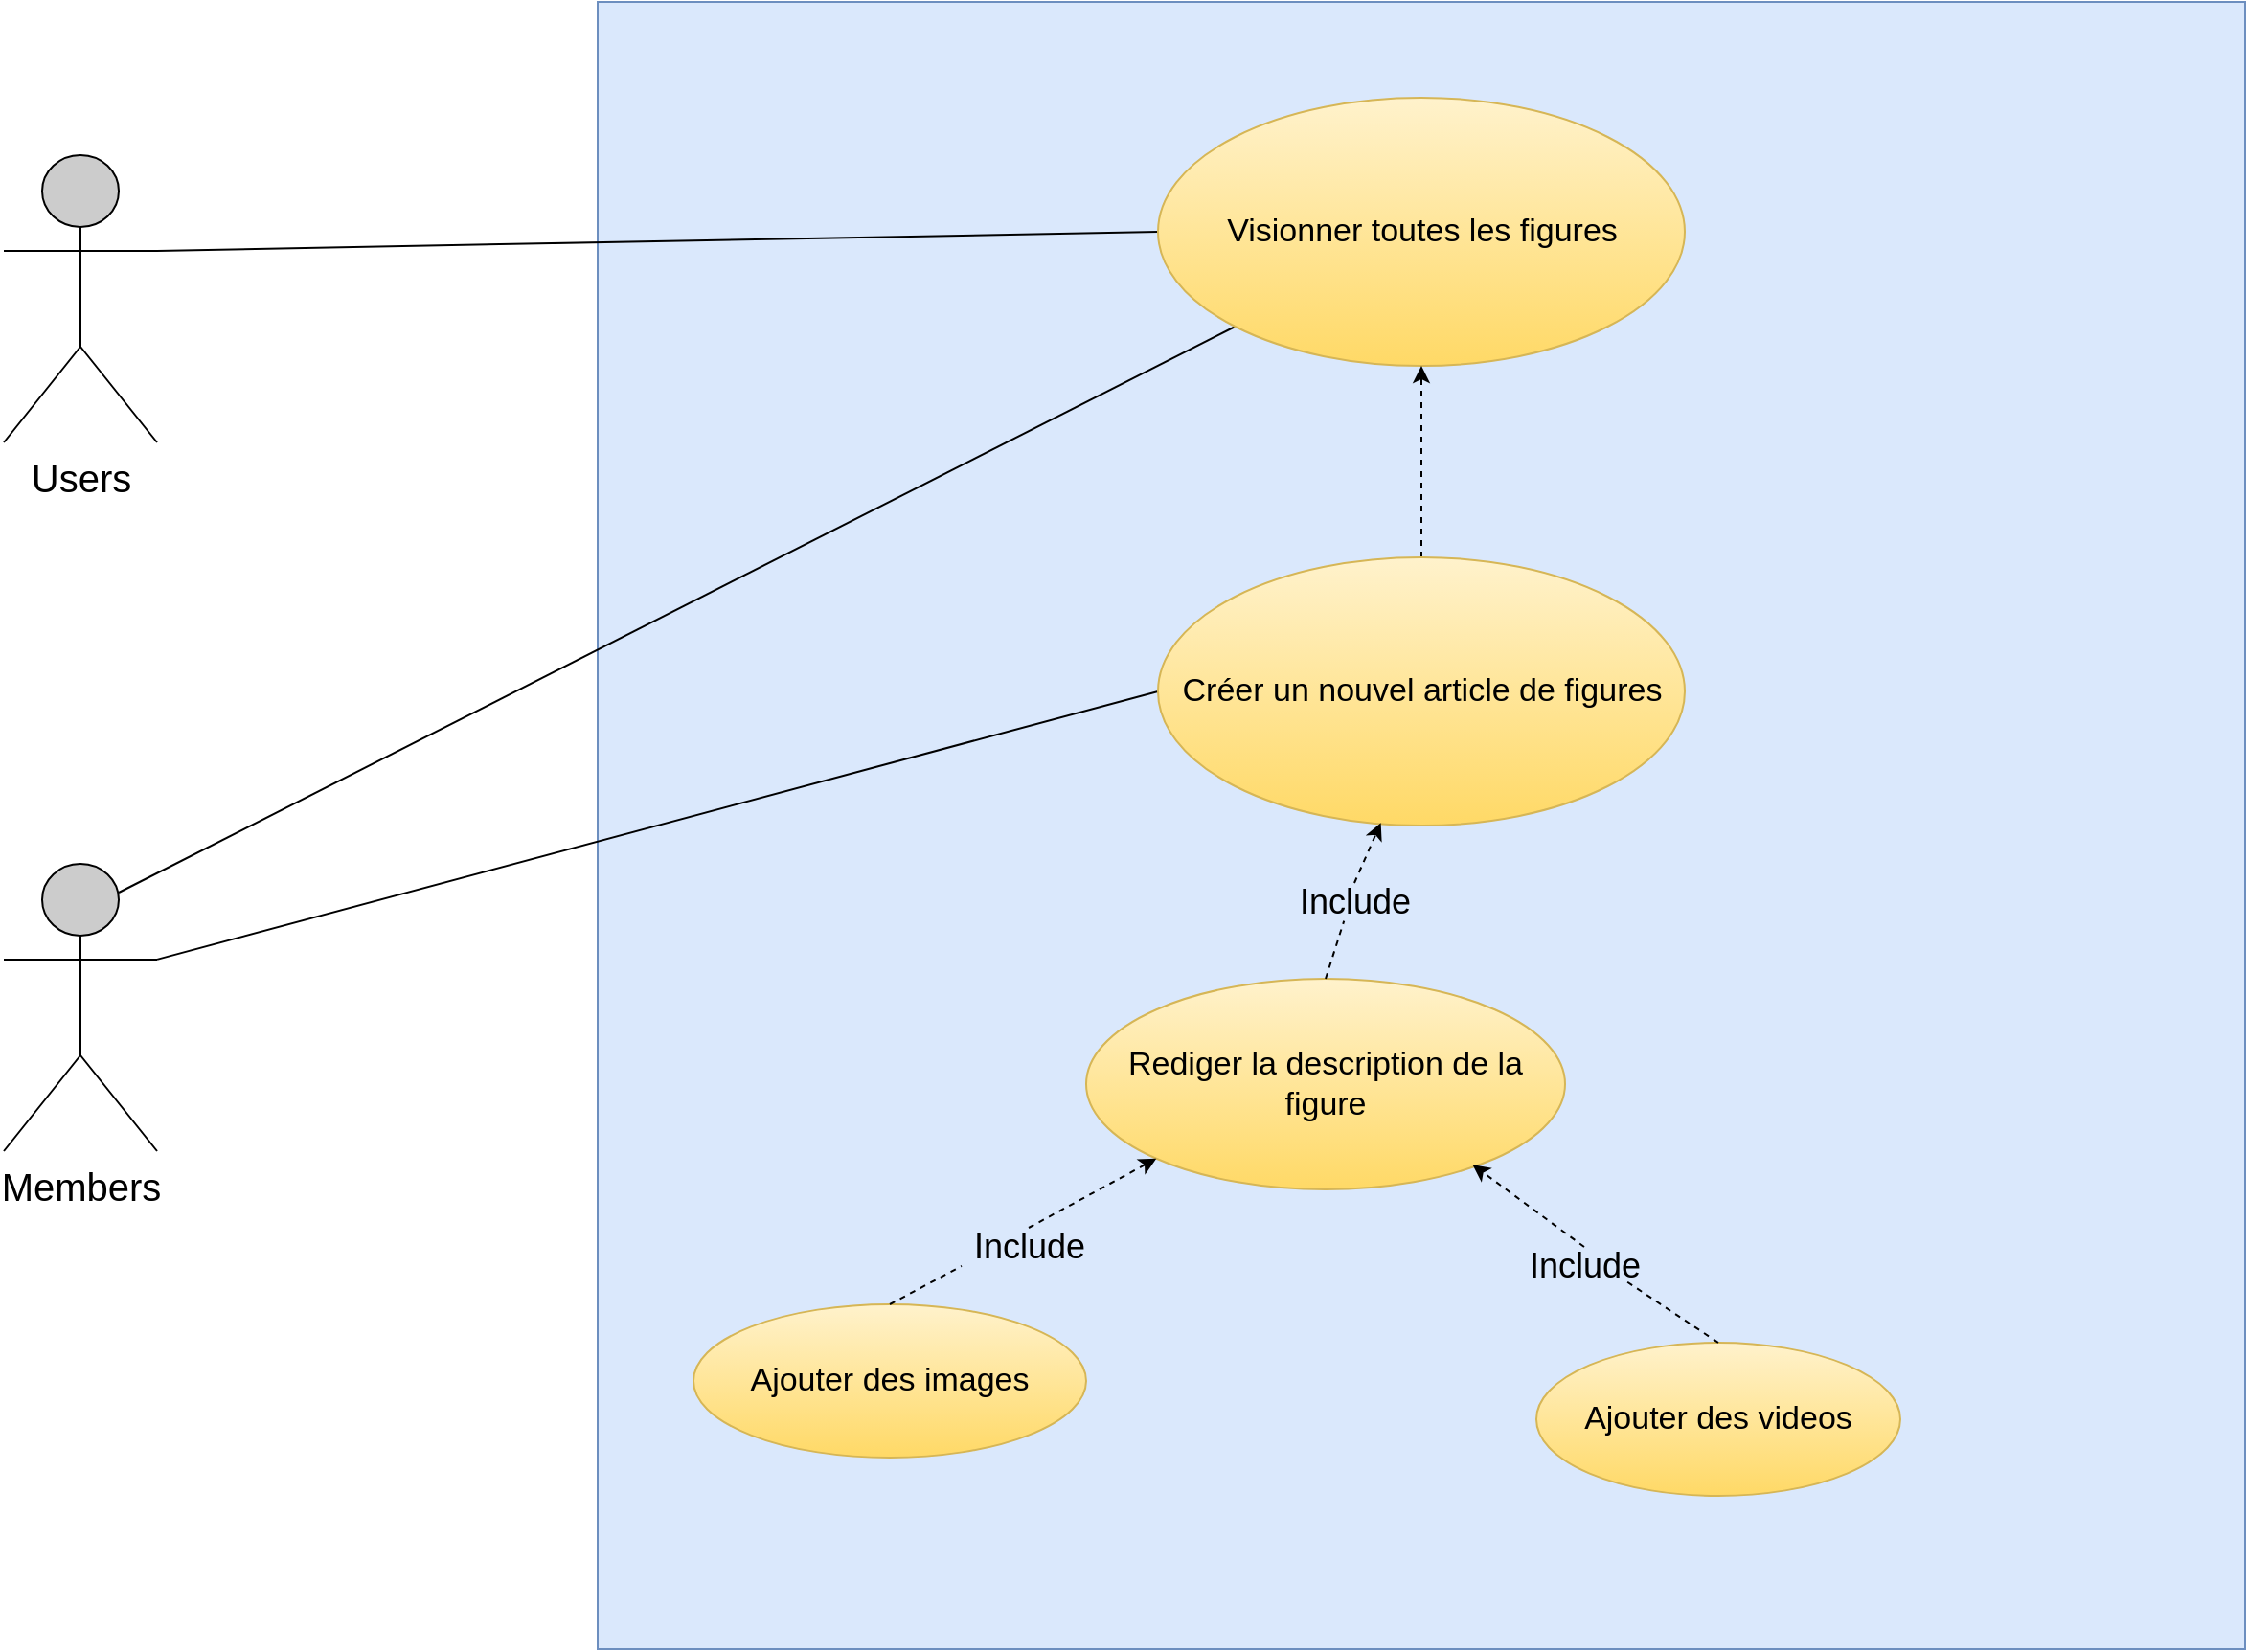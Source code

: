 <mxfile version="14.1.8" type="device"><diagram id="R2lEEEUBdFMjLlhIrx00" name="Page-1"><mxGraphModel dx="2704" dy="1350" grid="1" gridSize="10" guides="1" tooltips="1" connect="1" arrows="1" fold="1" page="1" pageScale="1" pageWidth="850" pageHeight="1100" math="0" shadow="0" extFonts="Permanent Marker^https://fonts.googleapis.com/css?family=Permanent+Marker"><root><mxCell id="0"/><mxCell id="1" parent="0"/><mxCell id="7CySgiimFadQRkRRCVto-1" value="" style="whiteSpace=wrap;html=1;aspect=fixed;fillColor=#dae8fc;strokeColor=#6c8ebf;" vertex="1" parent="1"><mxGeometry x="200" y="120" width="860" height="860" as="geometry"/></mxCell><mxCell id="7CySgiimFadQRkRRCVto-17" style="edgeStyle=none;rounded=0;orthogonalLoop=1;jettySize=auto;html=1;exitX=1;exitY=0.333;exitDx=0;exitDy=0;exitPerimeter=0;entryX=0;entryY=0.5;entryDx=0;entryDy=0;endArrow=none;endFill=0;" edge="1" parent="1" source="7CySgiimFadQRkRRCVto-2" target="7CySgiimFadQRkRRCVto-7"><mxGeometry relative="1" as="geometry"/></mxCell><mxCell id="7CySgiimFadQRkRRCVto-2" value="&lt;font style=&quot;font-size: 20px&quot;&gt;Users&lt;/font&gt;" style="shape=umlActor;verticalLabelPosition=bottom;verticalAlign=top;html=1;outlineConnect=0;fillColor=#CCCCCC;" vertex="1" parent="1"><mxGeometry x="-110" y="200" width="80" height="150" as="geometry"/></mxCell><mxCell id="7CySgiimFadQRkRRCVto-18" style="edgeStyle=none;rounded=0;orthogonalLoop=1;jettySize=auto;html=1;exitX=1;exitY=0.333;exitDx=0;exitDy=0;exitPerimeter=0;entryX=0;entryY=0.5;entryDx=0;entryDy=0;endArrow=none;endFill=0;" edge="1" parent="1" source="7CySgiimFadQRkRRCVto-4" target="7CySgiimFadQRkRRCVto-8"><mxGeometry relative="1" as="geometry"/></mxCell><mxCell id="7CySgiimFadQRkRRCVto-19" style="edgeStyle=none;rounded=0;orthogonalLoop=1;jettySize=auto;html=1;exitX=0.75;exitY=0.1;exitDx=0;exitDy=0;exitPerimeter=0;entryX=0;entryY=1;entryDx=0;entryDy=0;endArrow=none;endFill=0;" edge="1" parent="1" source="7CySgiimFadQRkRRCVto-4" target="7CySgiimFadQRkRRCVto-7"><mxGeometry relative="1" as="geometry"/></mxCell><mxCell id="7CySgiimFadQRkRRCVto-4" value="&lt;font style=&quot;font-size: 20px&quot;&gt;Members&lt;/font&gt;" style="shape=umlActor;verticalLabelPosition=bottom;verticalAlign=top;html=1;outlineConnect=0;fillColor=#CCCCCC;" vertex="1" parent="1"><mxGeometry x="-110" y="570" width="80" height="150" as="geometry"/></mxCell><mxCell id="7CySgiimFadQRkRRCVto-7" value="&lt;font style=&quot;font-size: 17px&quot;&gt;Visionner toutes les figures&lt;/font&gt;" style="ellipse;whiteSpace=wrap;html=1;fillColor=#fff2cc;gradientColor=#ffd966;strokeColor=#d6b656;" vertex="1" parent="1"><mxGeometry x="492.5" y="170" width="275" height="140" as="geometry"/></mxCell><mxCell id="7CySgiimFadQRkRRCVto-10" style="edgeStyle=orthogonalEdgeStyle;rounded=0;orthogonalLoop=1;jettySize=auto;html=1;exitX=0.5;exitY=0;exitDx=0;exitDy=0;entryX=0.5;entryY=1;entryDx=0;entryDy=0;dashed=1;" edge="1" parent="1" source="7CySgiimFadQRkRRCVto-8" target="7CySgiimFadQRkRRCVto-7"><mxGeometry relative="1" as="geometry"/></mxCell><mxCell id="7CySgiimFadQRkRRCVto-8" value="&lt;font style=&quot;font-size: 17px&quot;&gt;Créer un nouvel article de figures&lt;/font&gt;" style="ellipse;whiteSpace=wrap;html=1;fillColor=#fff2cc;gradientColor=#ffd966;strokeColor=#d6b656;" vertex="1" parent="1"><mxGeometry x="492.5" y="410" width="275" height="140" as="geometry"/></mxCell><mxCell id="7CySgiimFadQRkRRCVto-14" style="rounded=0;orthogonalLoop=1;jettySize=auto;html=1;exitX=0.5;exitY=0;exitDx=0;exitDy=0;entryX=0.423;entryY=0.99;entryDx=0;entryDy=0;entryPerimeter=0;dashed=1;" edge="1" parent="1" source="7CySgiimFadQRkRRCVto-24" target="7CySgiimFadQRkRRCVto-8"><mxGeometry relative="1" as="geometry"/></mxCell><mxCell id="7CySgiimFadQRkRRCVto-11" value="&lt;font style=&quot;font-size: 17px&quot;&gt;Rediger la description de la figure&lt;/font&gt;" style="ellipse;whiteSpace=wrap;html=1;fillColor=#fff2cc;gradientColor=#ffd966;strokeColor=#d6b656;" vertex="1" parent="1"><mxGeometry x="455" y="630" width="250" height="110" as="geometry"/></mxCell><mxCell id="7CySgiimFadQRkRRCVto-15" style="rounded=0;orthogonalLoop=1;jettySize=auto;html=1;exitX=0.5;exitY=0;exitDx=0;exitDy=0;entryX=0;entryY=1;entryDx=0;entryDy=0;dashed=1;" edge="1" parent="1" source="7CySgiimFadQRkRRCVto-20" target="7CySgiimFadQRkRRCVto-11"><mxGeometry relative="1" as="geometry"/></mxCell><mxCell id="7CySgiimFadQRkRRCVto-12" value="&lt;font style=&quot;font-size: 17px&quot;&gt;Ajouter des images&lt;/font&gt;" style="ellipse;whiteSpace=wrap;html=1;fillColor=#fff2cc;gradientColor=#ffd966;strokeColor=#d6b656;" vertex="1" parent="1"><mxGeometry x="250" y="800" width="205" height="80" as="geometry"/></mxCell><mxCell id="7CySgiimFadQRkRRCVto-16" style="rounded=0;orthogonalLoop=1;jettySize=auto;html=1;exitX=0.5;exitY=0;exitDx=0;exitDy=0;entryX=0.807;entryY=0.883;entryDx=0;entryDy=0;entryPerimeter=0;dashed=1;" edge="1" parent="1" source="7CySgiimFadQRkRRCVto-22" target="7CySgiimFadQRkRRCVto-11"><mxGeometry relative="1" as="geometry"/></mxCell><mxCell id="7CySgiimFadQRkRRCVto-13" value="&lt;font style=&quot;font-size: 17px&quot;&gt;Ajouter des videos&lt;/font&gt;" style="ellipse;whiteSpace=wrap;html=1;fillColor=#fff2cc;gradientColor=#ffd966;strokeColor=#d6b656;" vertex="1" parent="1"><mxGeometry x="690" y="820" width="190" height="80" as="geometry"/></mxCell><mxCell id="7CySgiimFadQRkRRCVto-20" value="&lt;font style=&quot;font-size: 18px&quot;&gt;Include&lt;/font&gt;" style="text;html=1;align=center;verticalAlign=middle;resizable=0;points=[];autosize=1;" vertex="1" parent="1"><mxGeometry x="390" y="760" width="70" height="20" as="geometry"/></mxCell><mxCell id="7CySgiimFadQRkRRCVto-21" style="rounded=0;orthogonalLoop=1;jettySize=auto;html=1;exitX=0.5;exitY=0;exitDx=0;exitDy=0;entryX=0;entryY=1;entryDx=0;entryDy=0;dashed=1;endArrow=none;endFill=0;" edge="1" parent="1" source="7CySgiimFadQRkRRCVto-12" target="7CySgiimFadQRkRRCVto-20"><mxGeometry relative="1" as="geometry"><mxPoint x="352.5" y="800" as="sourcePoint"/><mxPoint x="491.288" y="723.748" as="targetPoint"/></mxGeometry></mxCell><mxCell id="7CySgiimFadQRkRRCVto-22" value="&lt;font style=&quot;font-size: 18px&quot;&gt;Include&lt;/font&gt;" style="text;html=1;align=center;verticalAlign=middle;resizable=0;points=[];autosize=1;" vertex="1" parent="1"><mxGeometry x="680" y="770" width="70" height="20" as="geometry"/></mxCell><mxCell id="7CySgiimFadQRkRRCVto-23" style="rounded=0;orthogonalLoop=1;jettySize=auto;html=1;exitX=0.5;exitY=0;exitDx=0;exitDy=0;entryX=0.807;entryY=0.883;entryDx=0;entryDy=0;entryPerimeter=0;dashed=1;endArrow=none;endFill=0;" edge="1" parent="1" source="7CySgiimFadQRkRRCVto-13" target="7CySgiimFadQRkRRCVto-22"><mxGeometry relative="1" as="geometry"><mxPoint x="755" y="810" as="sourcePoint"/><mxPoint x="656.75" y="727.13" as="targetPoint"/></mxGeometry></mxCell><mxCell id="7CySgiimFadQRkRRCVto-24" value="&lt;font style=&quot;font-size: 18px&quot;&gt;Include&lt;/font&gt;" style="text;html=1;align=center;verticalAlign=middle;resizable=0;points=[];autosize=1;" vertex="1" parent="1"><mxGeometry x="560" y="580" width="70" height="20" as="geometry"/></mxCell><mxCell id="7CySgiimFadQRkRRCVto-25" style="rounded=0;orthogonalLoop=1;jettySize=auto;html=1;exitX=0.5;exitY=0;exitDx=0;exitDy=0;entryX=0.423;entryY=0.99;entryDx=0;entryDy=0;entryPerimeter=0;dashed=1;endArrow=none;endFill=0;" edge="1" parent="1" source="7CySgiimFadQRkRRCVto-11" target="7CySgiimFadQRkRRCVto-24"><mxGeometry relative="1" as="geometry"><mxPoint x="580" y="630.0" as="sourcePoint"/><mxPoint x="608.825" y="548.6" as="targetPoint"/></mxGeometry></mxCell></root></mxGraphModel></diagram></mxfile>